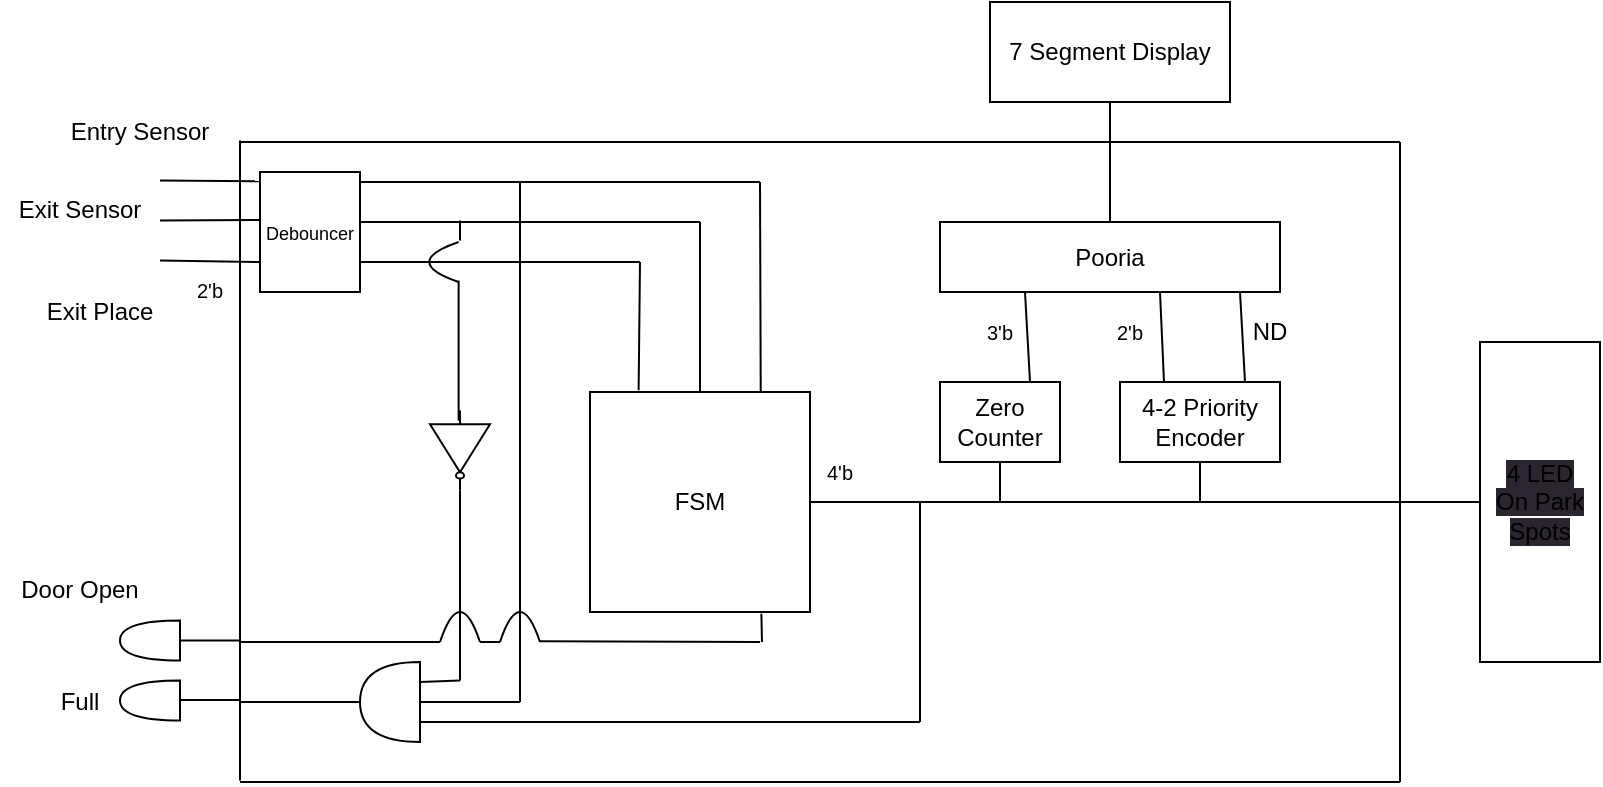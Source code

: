 <mxfile>
    <diagram id="NoSYB3JrhJ4rGggz1AVn" name="Page-1">
        <mxGraphModel dx="1113" dy="634" grid="1" gridSize="10" guides="1" tooltips="1" connect="1" arrows="1" fold="1" page="1" pageScale="1" pageWidth="850" pageHeight="1100" math="0" shadow="0">
            <root>
                <mxCell id="0"/>
                <mxCell id="1" parent="0"/>
                <mxCell id="2" value="" style="endArrow=none;html=1;" parent="1" edge="1">
                    <mxGeometry width="50" height="50" relative="1" as="geometry">
                        <mxPoint x="145" y="579.31" as="sourcePoint"/>
                        <mxPoint x="145" y="259.31" as="targetPoint"/>
                    </mxGeometry>
                </mxCell>
                <mxCell id="3" value="" style="endArrow=none;html=1;" parent="1" edge="1">
                    <mxGeometry width="50" height="50" relative="1" as="geometry">
                        <mxPoint x="725" y="580" as="sourcePoint"/>
                        <mxPoint x="725" y="260" as="targetPoint"/>
                    </mxGeometry>
                </mxCell>
                <mxCell id="4" value="" style="endArrow=none;html=1;" parent="1" edge="1">
                    <mxGeometry width="50" height="50" relative="1" as="geometry">
                        <mxPoint x="145" y="580" as="sourcePoint"/>
                        <mxPoint x="725" y="580" as="targetPoint"/>
                    </mxGeometry>
                </mxCell>
                <mxCell id="5" value="" style="endArrow=none;html=1;" parent="1" edge="1">
                    <mxGeometry width="50" height="50" relative="1" as="geometry">
                        <mxPoint x="145" y="260" as="sourcePoint"/>
                        <mxPoint x="725" y="260" as="targetPoint"/>
                    </mxGeometry>
                </mxCell>
                <mxCell id="6" value="" style="endArrow=none;html=1;entryX=0.001;entryY=0.077;entryDx=0;entryDy=0;entryPerimeter=0;" parent="1" edge="1" target="35">
                    <mxGeometry width="50" height="50" relative="1" as="geometry">
                        <mxPoint x="105" y="279.31" as="sourcePoint"/>
                        <mxPoint x="145" y="279.31" as="targetPoint"/>
                    </mxGeometry>
                </mxCell>
                <mxCell id="7" value="" style="endArrow=none;html=1;" parent="1" edge="1">
                    <mxGeometry width="50" height="50" relative="1" as="geometry">
                        <mxPoint x="105" y="299.31" as="sourcePoint"/>
                        <mxPoint x="155" y="299" as="targetPoint"/>
                    </mxGeometry>
                </mxCell>
                <mxCell id="8" value="" style="endArrow=none;html=1;entryX=0;entryY=0.75;entryDx=0;entryDy=0;" parent="1" edge="1" target="35">
                    <mxGeometry width="50" height="50" relative="1" as="geometry">
                        <mxPoint x="105" y="319.31" as="sourcePoint"/>
                        <mxPoint x="145" y="319.31" as="targetPoint"/>
                    </mxGeometry>
                </mxCell>
                <mxCell id="9" value="Entry Sensor" style="text;html=1;strokeColor=none;fillColor=none;align=center;verticalAlign=middle;whiteSpace=wrap;rounded=0;" parent="1" vertex="1">
                    <mxGeometry x="55" y="240" width="80" height="30" as="geometry"/>
                </mxCell>
                <mxCell id="10" value="Exit Sensor" style="text;html=1;strokeColor=none;fillColor=none;align=center;verticalAlign=middle;whiteSpace=wrap;rounded=0;" parent="1" vertex="1">
                    <mxGeometry x="25" y="279.31" width="80" height="30" as="geometry"/>
                </mxCell>
                <mxCell id="11" value="Exit Place" style="text;html=1;strokeColor=none;fillColor=none;align=center;verticalAlign=middle;whiteSpace=wrap;rounded=0;" parent="1" vertex="1">
                    <mxGeometry x="35" y="330" width="80" height="30" as="geometry"/>
                </mxCell>
                <mxCell id="12" value="&lt;font style=&quot;font-size: 10px;&quot;&gt;2'b&lt;/font&gt;" style="text;html=1;strokeColor=none;fillColor=none;align=center;verticalAlign=middle;whiteSpace=wrap;rounded=0;" parent="1" vertex="1">
                    <mxGeometry x="115" y="319.31" width="30" height="30" as="geometry"/>
                </mxCell>
                <mxCell id="21" value="" style="endArrow=none;html=1;fontSize=12;" parent="1" edge="1">
                    <mxGeometry width="50" height="50" relative="1" as="geometry">
                        <mxPoint x="205" y="320" as="sourcePoint"/>
                        <mxPoint x="345" y="320" as="targetPoint"/>
                    </mxGeometry>
                </mxCell>
                <mxCell id="22" value="" style="endArrow=none;html=1;fontSize=12;" parent="1" edge="1">
                    <mxGeometry width="50" height="50" relative="1" as="geometry">
                        <mxPoint x="205" y="300" as="sourcePoint"/>
                        <mxPoint x="375" y="300" as="targetPoint"/>
                    </mxGeometry>
                </mxCell>
                <mxCell id="23" value="" style="endArrow=none;html=1;fontSize=12;" parent="1" edge="1">
                    <mxGeometry width="50" height="50" relative="1" as="geometry">
                        <mxPoint x="205" y="280" as="sourcePoint"/>
                        <mxPoint x="405" y="280" as="targetPoint"/>
                    </mxGeometry>
                </mxCell>
                <mxCell id="24" value="" style="endArrow=none;html=1;fontSize=12;exitX=0.221;exitY=-0.008;exitDx=0;exitDy=0;exitPerimeter=0;" parent="1" source="HhYrrEAUZPunbD4YtjZk-76" edge="1">
                    <mxGeometry width="50" height="50" relative="1" as="geometry">
                        <mxPoint x="345" y="380" as="sourcePoint"/>
                        <mxPoint x="345" y="320" as="targetPoint"/>
                    </mxGeometry>
                </mxCell>
                <mxCell id="26" value="" style="endArrow=none;html=1;fontSize=12;exitX=0.5;exitY=0;exitDx=0;exitDy=0;" parent="1" source="HhYrrEAUZPunbD4YtjZk-76" edge="1">
                    <mxGeometry width="50" height="50" relative="1" as="geometry">
                        <mxPoint x="375" y="340" as="sourcePoint"/>
                        <mxPoint x="375" y="300" as="targetPoint"/>
                    </mxGeometry>
                </mxCell>
                <mxCell id="27" value="" style="shape=or;whiteSpace=wrap;html=1;fontSize=12;rotation=-180;" parent="1" vertex="1">
                    <mxGeometry x="85" y="499.31" width="30" height="20" as="geometry"/>
                </mxCell>
                <mxCell id="28" value="" style="shape=or;whiteSpace=wrap;html=1;fontSize=12;rotation=-180;" parent="1" vertex="1">
                    <mxGeometry x="85" y="529.31" width="30" height="20" as="geometry"/>
                </mxCell>
                <mxCell id="29" value="Door Open" style="text;html=1;strokeColor=none;fillColor=none;align=center;verticalAlign=middle;whiteSpace=wrap;rounded=0;fontSize=12;" parent="1" vertex="1">
                    <mxGeometry x="25" y="469.31" width="80" height="30" as="geometry"/>
                </mxCell>
                <mxCell id="30" value="Full" style="text;html=1;strokeColor=none;fillColor=none;align=center;verticalAlign=middle;whiteSpace=wrap;rounded=0;fontSize=12;" parent="1" vertex="1">
                    <mxGeometry x="25" y="525" width="80" height="30" as="geometry"/>
                </mxCell>
                <mxCell id="31" value="" style="endArrow=none;html=1;fontSize=12;exitX=0;exitY=0.5;exitDx=0;exitDy=0;exitPerimeter=0;" parent="1" source="27" edge="1">
                    <mxGeometry width="50" height="50" relative="1" as="geometry">
                        <mxPoint x="345" y="479.31" as="sourcePoint"/>
                        <mxPoint x="145" y="509.31" as="targetPoint"/>
                    </mxGeometry>
                </mxCell>
                <mxCell id="32" value="" style="endArrow=none;html=1;fontSize=12;exitX=0;exitY=0.5;exitDx=0;exitDy=0;exitPerimeter=0;" parent="1" edge="1">
                    <mxGeometry width="50" height="50" relative="1" as="geometry">
                        <mxPoint x="115" y="539.02" as="sourcePoint"/>
                        <mxPoint x="145" y="539.02" as="targetPoint"/>
                    </mxGeometry>
                </mxCell>
                <mxCell id="33" value="" style="shape=or;whiteSpace=wrap;html=1;fontSize=12;rotation=-180;" parent="1" vertex="1">
                    <mxGeometry x="205" y="520" width="30" height="40" as="geometry"/>
                </mxCell>
                <mxCell id="34" value="" style="endArrow=none;html=1;fontSize=12;" parent="1" edge="1">
                    <mxGeometry width="50" height="50" relative="1" as="geometry">
                        <mxPoint x="145" y="540" as="sourcePoint"/>
                        <mxPoint x="205" y="540" as="targetPoint"/>
                    </mxGeometry>
                </mxCell>
                <mxCell id="HhYrrEAUZPunbD4YtjZk-50" value="" style="verticalLabelPosition=bottom;shadow=0;dashed=0;align=center;html=1;verticalAlign=top;shape=mxgraph.electrical.logic_gates.inverter_2;rotation=90;" parent="1" vertex="1">
                    <mxGeometry x="235" y="399.31" width="40" height="30" as="geometry"/>
                </mxCell>
                <mxCell id="HhYrrEAUZPunbD4YtjZk-53" value="" style="curved=1;endArrow=none;html=1;rounded=0;endFill=0;" parent="1" edge="1">
                    <mxGeometry width="50" height="50" relative="1" as="geometry">
                        <mxPoint x="254.31" y="330" as="sourcePoint"/>
                        <mxPoint x="254.31" y="310" as="targetPoint"/>
                        <Array as="points">
                            <mxPoint x="225" y="320"/>
                        </Array>
                    </mxGeometry>
                </mxCell>
                <mxCell id="HhYrrEAUZPunbD4YtjZk-54" value="" style="endArrow=none;html=1;rounded=0;" parent="1" edge="1">
                    <mxGeometry width="50" height="50" relative="1" as="geometry">
                        <mxPoint x="254.31" y="399.31" as="sourcePoint"/>
                        <mxPoint x="254.31" y="329.31" as="targetPoint"/>
                    </mxGeometry>
                </mxCell>
                <mxCell id="HhYrrEAUZPunbD4YtjZk-55" value="" style="endArrow=none;html=1;rounded=0;" parent="1" edge="1">
                    <mxGeometry width="50" height="50" relative="1" as="geometry">
                        <mxPoint x="255" y="309.31" as="sourcePoint"/>
                        <mxPoint x="255" y="299.31" as="targetPoint"/>
                    </mxGeometry>
                </mxCell>
                <mxCell id="HhYrrEAUZPunbD4YtjZk-56" value="" style="endArrow=none;html=1;rounded=0;entryX=1;entryY=0.5;entryDx=0;entryDy=0;entryPerimeter=0;" parent="1" target="HhYrrEAUZPunbD4YtjZk-50" edge="1">
                    <mxGeometry width="50" height="50" relative="1" as="geometry">
                        <mxPoint x="255" y="529.31" as="sourcePoint"/>
                        <mxPoint x="465" y="379.31" as="targetPoint"/>
                    </mxGeometry>
                </mxCell>
                <mxCell id="HhYrrEAUZPunbD4YtjZk-57" value="" style="endArrow=none;html=1;rounded=0;exitX=0;exitY=0.75;exitDx=0;exitDy=0;exitPerimeter=0;" parent="1" source="33" edge="1">
                    <mxGeometry width="50" height="50" relative="1" as="geometry">
                        <mxPoint x="245" y="529.31" as="sourcePoint"/>
                        <mxPoint x="255" y="529.31" as="targetPoint"/>
                    </mxGeometry>
                </mxCell>
                <mxCell id="HhYrrEAUZPunbD4YtjZk-58" value="" style="endArrow=none;html=1;rounded=0;" parent="1" edge="1">
                    <mxGeometry width="50" height="50" relative="1" as="geometry">
                        <mxPoint x="285" y="540" as="sourcePoint"/>
                        <mxPoint x="285" y="280" as="targetPoint"/>
                    </mxGeometry>
                </mxCell>
                <mxCell id="HhYrrEAUZPunbD4YtjZk-59" value="" style="endArrow=none;html=1;rounded=0;exitX=0;exitY=0.5;exitDx=0;exitDy=0;exitPerimeter=0;" parent="1" source="33" edge="1">
                    <mxGeometry width="50" height="50" relative="1" as="geometry">
                        <mxPoint x="405" y="430" as="sourcePoint"/>
                        <mxPoint x="285" y="540" as="targetPoint"/>
                    </mxGeometry>
                </mxCell>
                <mxCell id="HhYrrEAUZPunbD4YtjZk-60" value="&lt;span style=&quot;background-color: rgb(42, 37, 47);&quot;&gt;4 LED&lt;/span&gt;&lt;br style=&quot;background-color: rgb(42, 37, 47);&quot;&gt;&lt;span style=&quot;background-color: rgb(42, 37, 47);&quot;&gt;On Park Spots&lt;/span&gt;" style="rounded=0;whiteSpace=wrap;html=1;rotation=0;" parent="1" vertex="1">
                    <mxGeometry x="765" y="360" width="60" height="160" as="geometry"/>
                </mxCell>
                <mxCell id="HhYrrEAUZPunbD4YtjZk-61" value="" style="endArrow=none;html=1;rounded=0;entryX=0;entryY=0.5;entryDx=0;entryDy=0;exitX=1;exitY=0.5;exitDx=0;exitDy=0;" parent="1" source="HhYrrEAUZPunbD4YtjZk-76" target="HhYrrEAUZPunbD4YtjZk-60" edge="1">
                    <mxGeometry width="50" height="50" relative="1" as="geometry">
                        <mxPoint x="465" y="420" as="sourcePoint"/>
                        <mxPoint x="685" y="390" as="targetPoint"/>
                    </mxGeometry>
                </mxCell>
                <mxCell id="HhYrrEAUZPunbD4YtjZk-62" value="&lt;font style=&quot;font-size: 10px;&quot;&gt;4'b&lt;/font&gt;" style="text;html=1;strokeColor=none;fillColor=none;align=center;verticalAlign=middle;whiteSpace=wrap;rounded=0;" parent="1" vertex="1">
                    <mxGeometry x="430" y="410" width="30" height="30" as="geometry"/>
                </mxCell>
                <mxCell id="HhYrrEAUZPunbD4YtjZk-63" value="" style="endArrow=none;html=1;rounded=0;" parent="1" edge="1">
                    <mxGeometry width="50" height="50" relative="1" as="geometry">
                        <mxPoint x="485" y="550" as="sourcePoint"/>
                        <mxPoint x="485" y="440" as="targetPoint"/>
                    </mxGeometry>
                </mxCell>
                <mxCell id="HhYrrEAUZPunbD4YtjZk-64" value="" style="endArrow=none;html=1;rounded=0;exitX=0;exitY=0.25;exitDx=0;exitDy=0;exitPerimeter=0;" parent="1" source="33" edge="1">
                    <mxGeometry width="50" height="50" relative="1" as="geometry">
                        <mxPoint x="395" y="440" as="sourcePoint"/>
                        <mxPoint x="485" y="550" as="targetPoint"/>
                    </mxGeometry>
                </mxCell>
                <mxCell id="HhYrrEAUZPunbD4YtjZk-65" value="" style="endArrow=none;html=1;rounded=0;" parent="1" edge="1">
                    <mxGeometry width="50" height="50" relative="1" as="geometry">
                        <mxPoint x="145" y="510" as="sourcePoint"/>
                        <mxPoint x="245" y="510" as="targetPoint"/>
                    </mxGeometry>
                </mxCell>
                <mxCell id="HhYrrEAUZPunbD4YtjZk-66" value="" style="curved=1;endArrow=none;html=1;rounded=0;endFill=0;" parent="1" edge="1">
                    <mxGeometry width="50" height="50" relative="1" as="geometry">
                        <mxPoint x="245" y="510" as="sourcePoint"/>
                        <mxPoint x="265" y="510" as="targetPoint"/>
                        <Array as="points">
                            <mxPoint x="255" y="480"/>
                        </Array>
                    </mxGeometry>
                </mxCell>
                <mxCell id="HhYrrEAUZPunbD4YtjZk-67" value="" style="curved=1;endArrow=none;html=1;rounded=0;endFill=0;" parent="1" edge="1">
                    <mxGeometry width="50" height="50" relative="1" as="geometry">
                        <mxPoint x="275" y="510" as="sourcePoint"/>
                        <mxPoint x="295" y="510" as="targetPoint"/>
                        <Array as="points">
                            <mxPoint x="285" y="480"/>
                        </Array>
                    </mxGeometry>
                </mxCell>
                <mxCell id="HhYrrEAUZPunbD4YtjZk-68" value="" style="endArrow=none;html=1;rounded=0;" parent="1" edge="1">
                    <mxGeometry width="50" height="50" relative="1" as="geometry">
                        <mxPoint x="265" y="510" as="sourcePoint"/>
                        <mxPoint x="275" y="510" as="targetPoint"/>
                    </mxGeometry>
                </mxCell>
                <mxCell id="HhYrrEAUZPunbD4YtjZk-69" value="" style="endArrow=none;html=1;rounded=0;" parent="1" edge="1">
                    <mxGeometry width="50" height="50" relative="1" as="geometry">
                        <mxPoint x="295" y="509.66" as="sourcePoint"/>
                        <mxPoint x="405" y="510" as="targetPoint"/>
                    </mxGeometry>
                </mxCell>
                <mxCell id="HhYrrEAUZPunbD4YtjZk-71" value="Zero&lt;div&gt;Counter&lt;/div&gt;" style="rounded=0;whiteSpace=wrap;html=1;" parent="1" vertex="1">
                    <mxGeometry x="495" y="380" width="60" height="40" as="geometry"/>
                </mxCell>
                <mxCell id="HhYrrEAUZPunbD4YtjZk-72" value="" style="endArrow=none;html=1;rounded=0;entryX=0.5;entryY=1;entryDx=0;entryDy=0;" parent="1" target="HhYrrEAUZPunbD4YtjZk-71" edge="1">
                    <mxGeometry width="50" height="50" relative="1" as="geometry">
                        <mxPoint x="525" y="440" as="sourcePoint"/>
                        <mxPoint x="485" y="410" as="targetPoint"/>
                    </mxGeometry>
                </mxCell>
                <mxCell id="HhYrrEAUZPunbD4YtjZk-73" value="4-2 Priority&lt;div&gt;Encoder&lt;/div&gt;" style="rounded=0;whiteSpace=wrap;html=1;" parent="1" vertex="1">
                    <mxGeometry x="585" y="380" width="80" height="40" as="geometry"/>
                </mxCell>
                <mxCell id="HhYrrEAUZPunbD4YtjZk-74" value="" style="endArrow=none;html=1;rounded=0;entryX=0.5;entryY=1;entryDx=0;entryDy=0;" parent="1" target="HhYrrEAUZPunbD4YtjZk-73" edge="1">
                    <mxGeometry width="50" height="50" relative="1" as="geometry">
                        <mxPoint x="625" y="440" as="sourcePoint"/>
                        <mxPoint x="465" y="410" as="targetPoint"/>
                    </mxGeometry>
                </mxCell>
                <mxCell id="HhYrrEAUZPunbD4YtjZk-75" value="Pooria" style="rounded=0;whiteSpace=wrap;html=1;" parent="1" vertex="1">
                    <mxGeometry x="495" y="300" width="170" height="35" as="geometry"/>
                </mxCell>
                <mxCell id="HhYrrEAUZPunbD4YtjZk-76" value="FSM" style="whiteSpace=wrap;html=1;aspect=fixed;" parent="1" vertex="1">
                    <mxGeometry x="320" y="385" width="110" height="110" as="geometry"/>
                </mxCell>
                <mxCell id="HhYrrEAUZPunbD4YtjZk-77" value="" style="endArrow=none;html=1;rounded=0;exitX=0.776;exitY=0.002;exitDx=0;exitDy=0;exitPerimeter=0;" parent="1" source="HhYrrEAUZPunbD4YtjZk-76" edge="1">
                    <mxGeometry width="50" height="50" relative="1" as="geometry">
                        <mxPoint x="405" y="360" as="sourcePoint"/>
                        <mxPoint x="405" y="280" as="targetPoint"/>
                    </mxGeometry>
                </mxCell>
                <mxCell id="HhYrrEAUZPunbD4YtjZk-80" value="" style="endArrow=none;html=1;rounded=0;entryX=0.779;entryY=1.008;entryDx=0;entryDy=0;entryPerimeter=0;" parent="1" target="HhYrrEAUZPunbD4YtjZk-76" edge="1">
                    <mxGeometry width="50" height="50" relative="1" as="geometry">
                        <mxPoint x="406" y="510" as="sourcePoint"/>
                        <mxPoint x="475" y="390" as="targetPoint"/>
                    </mxGeometry>
                </mxCell>
                <mxCell id="HhYrrEAUZPunbD4YtjZk-84" value="" style="endArrow=none;html=1;rounded=0;exitX=0.75;exitY=0;exitDx=0;exitDy=0;entryX=0.25;entryY=1;entryDx=0;entryDy=0;" parent="1" source="HhYrrEAUZPunbD4YtjZk-71" target="HhYrrEAUZPunbD4YtjZk-75" edge="1">
                    <mxGeometry width="50" height="50" relative="1" as="geometry">
                        <mxPoint x="455" y="430" as="sourcePoint"/>
                        <mxPoint x="565" y="350" as="targetPoint"/>
                    </mxGeometry>
                </mxCell>
                <mxCell id="HhYrrEAUZPunbD4YtjZk-87" value="" style="endArrow=none;html=1;rounded=0;exitX=0.5;exitY=0;exitDx=0;exitDy=0;entryX=0.75;entryY=1;entryDx=0;entryDy=0;" parent="1" edge="1">
                    <mxGeometry width="50" height="50" relative="1" as="geometry">
                        <mxPoint x="647.5" y="380" as="sourcePoint"/>
                        <mxPoint x="645" y="335" as="targetPoint"/>
                    </mxGeometry>
                </mxCell>
                <mxCell id="HhYrrEAUZPunbD4YtjZk-88" value="" style="endArrow=none;html=1;rounded=0;exitX=0.5;exitY=0;exitDx=0;exitDy=0;entryX=0.75;entryY=1;entryDx=0;entryDy=0;" parent="1" edge="1">
                    <mxGeometry width="50" height="50" relative="1" as="geometry">
                        <mxPoint x="607" y="380" as="sourcePoint"/>
                        <mxPoint x="605" y="335" as="targetPoint"/>
                    </mxGeometry>
                </mxCell>
                <mxCell id="HhYrrEAUZPunbD4YtjZk-89" value="ND" style="text;html=1;align=center;verticalAlign=middle;whiteSpace=wrap;rounded=0;" parent="1" vertex="1">
                    <mxGeometry x="645" y="340" width="30" height="30" as="geometry"/>
                </mxCell>
                <mxCell id="HhYrrEAUZPunbD4YtjZk-90" value="&lt;font style=&quot;font-size: 10px;&quot;&gt;2'b&lt;/font&gt;" style="text;html=1;strokeColor=none;fillColor=none;align=center;verticalAlign=middle;whiteSpace=wrap;rounded=0;" parent="1" vertex="1">
                    <mxGeometry x="575" y="340" width="30" height="30" as="geometry"/>
                </mxCell>
                <mxCell id="HhYrrEAUZPunbD4YtjZk-91" value="&lt;font style=&quot;font-size: 10px;&quot;&gt;3'b&lt;/font&gt;" style="text;html=1;strokeColor=none;fillColor=none;align=center;verticalAlign=middle;whiteSpace=wrap;rounded=0;" parent="1" vertex="1">
                    <mxGeometry x="510" y="340" width="30" height="30" as="geometry"/>
                </mxCell>
                <mxCell id="HhYrrEAUZPunbD4YtjZk-92" value="7 Segment Display" style="rounded=0;whiteSpace=wrap;html=1;" parent="1" vertex="1">
                    <mxGeometry x="520" y="190" width="120" height="50" as="geometry"/>
                </mxCell>
                <mxCell id="HhYrrEAUZPunbD4YtjZk-93" value="" style="endArrow=none;html=1;rounded=0;exitX=0.5;exitY=0;exitDx=0;exitDy=0;entryX=0.5;entryY=1;entryDx=0;entryDy=0;" parent="1" source="HhYrrEAUZPunbD4YtjZk-75" target="HhYrrEAUZPunbD4YtjZk-92" edge="1">
                    <mxGeometry width="50" height="50" relative="1" as="geometry">
                        <mxPoint x="505" y="290" as="sourcePoint"/>
                        <mxPoint x="555" y="240" as="targetPoint"/>
                    </mxGeometry>
                </mxCell>
                <mxCell id="35" value="&lt;font style=&quot;font-size: 9px;&quot;&gt;Debouncer&lt;/font&gt;" style="rounded=0;whiteSpace=wrap;html=1;" vertex="1" parent="1">
                    <mxGeometry x="155" y="275" width="50" height="60" as="geometry"/>
                </mxCell>
            </root>
        </mxGraphModel>
    </diagram>
</mxfile>